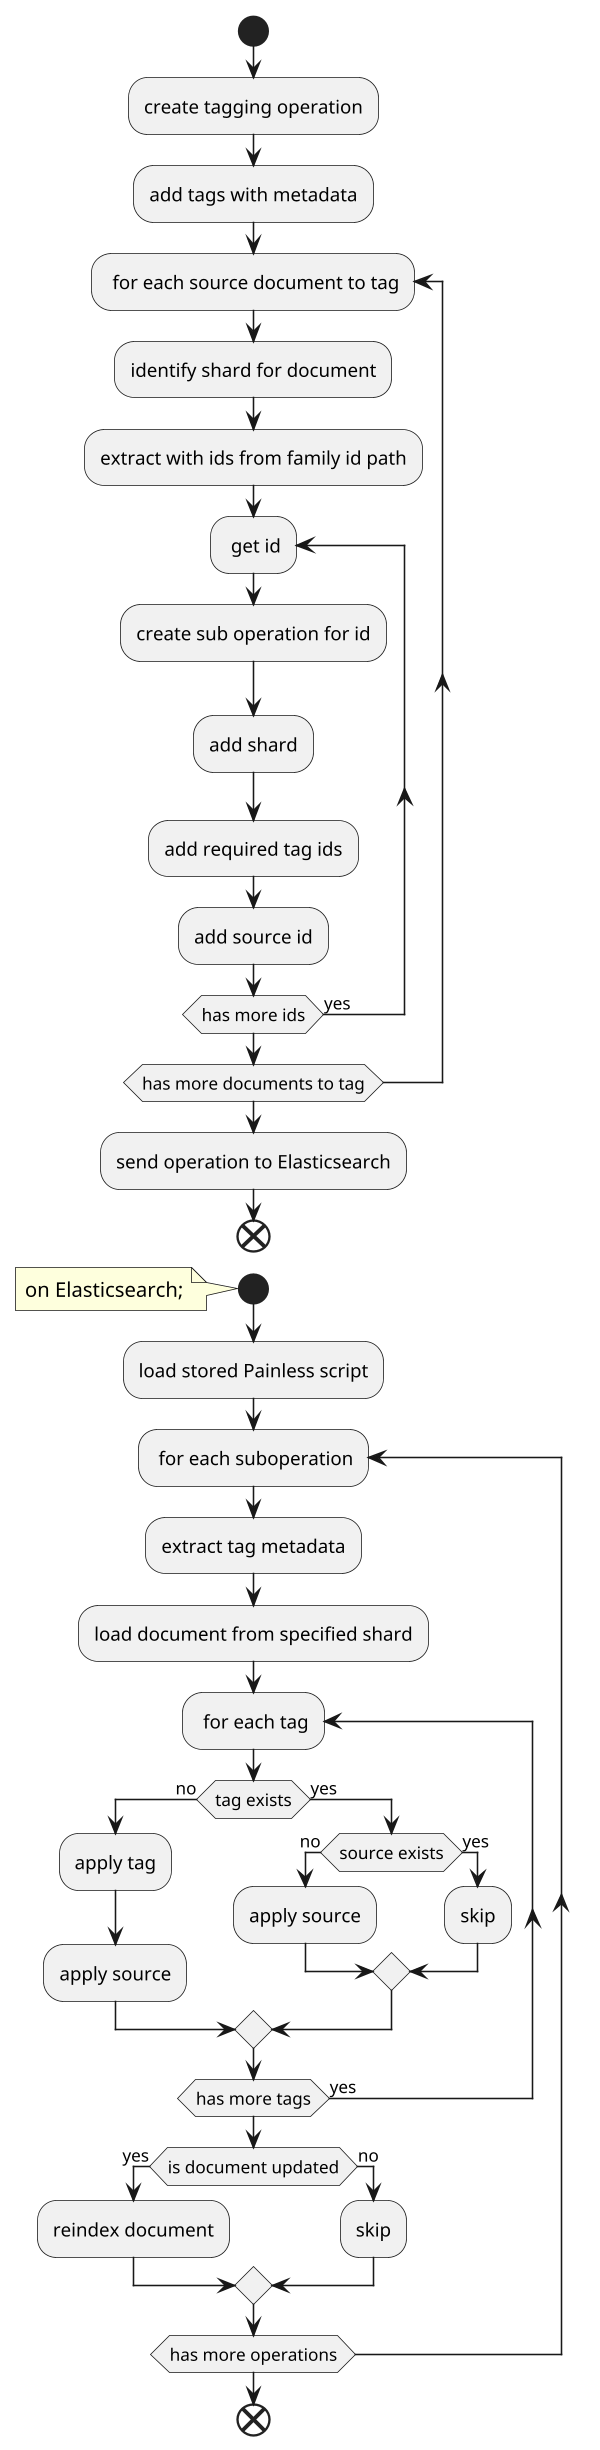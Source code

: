 @startuml
scale 600 width
start
:create tagging operation;
:add tags with metadata;
repeat : for each source document to tag;
    :identify shard for document;
    :extract with ids from family id path;
    repeat : get id;
        :create sub operation for id;
        :add shard;
        :add required tag ids;
        :add source id;
    repeat while(has more ids) is (yes);
repeat while(has more documents to tag);

:send operation to Elasticsearch;

end

start
note: on Elasticsearch;
:load stored Painless script;
repeat : for each suboperation;
    :extract tag metadata;
    :load document from specified shard;
    repeat : for each tag;
        if (tag exists) then (no)
            :apply tag;
            :apply source;
        else (yes)
            if (source exists) then (no)
                :apply source;
            else (yes)
                :skip;
            endif
        endif
    repeat while (has more tags) is (yes);
    if (is document updated) then (yes)
        :reindex document;
    else (no)
        :skip;
    endif
repeat while (has more operations);
end
@enduml
